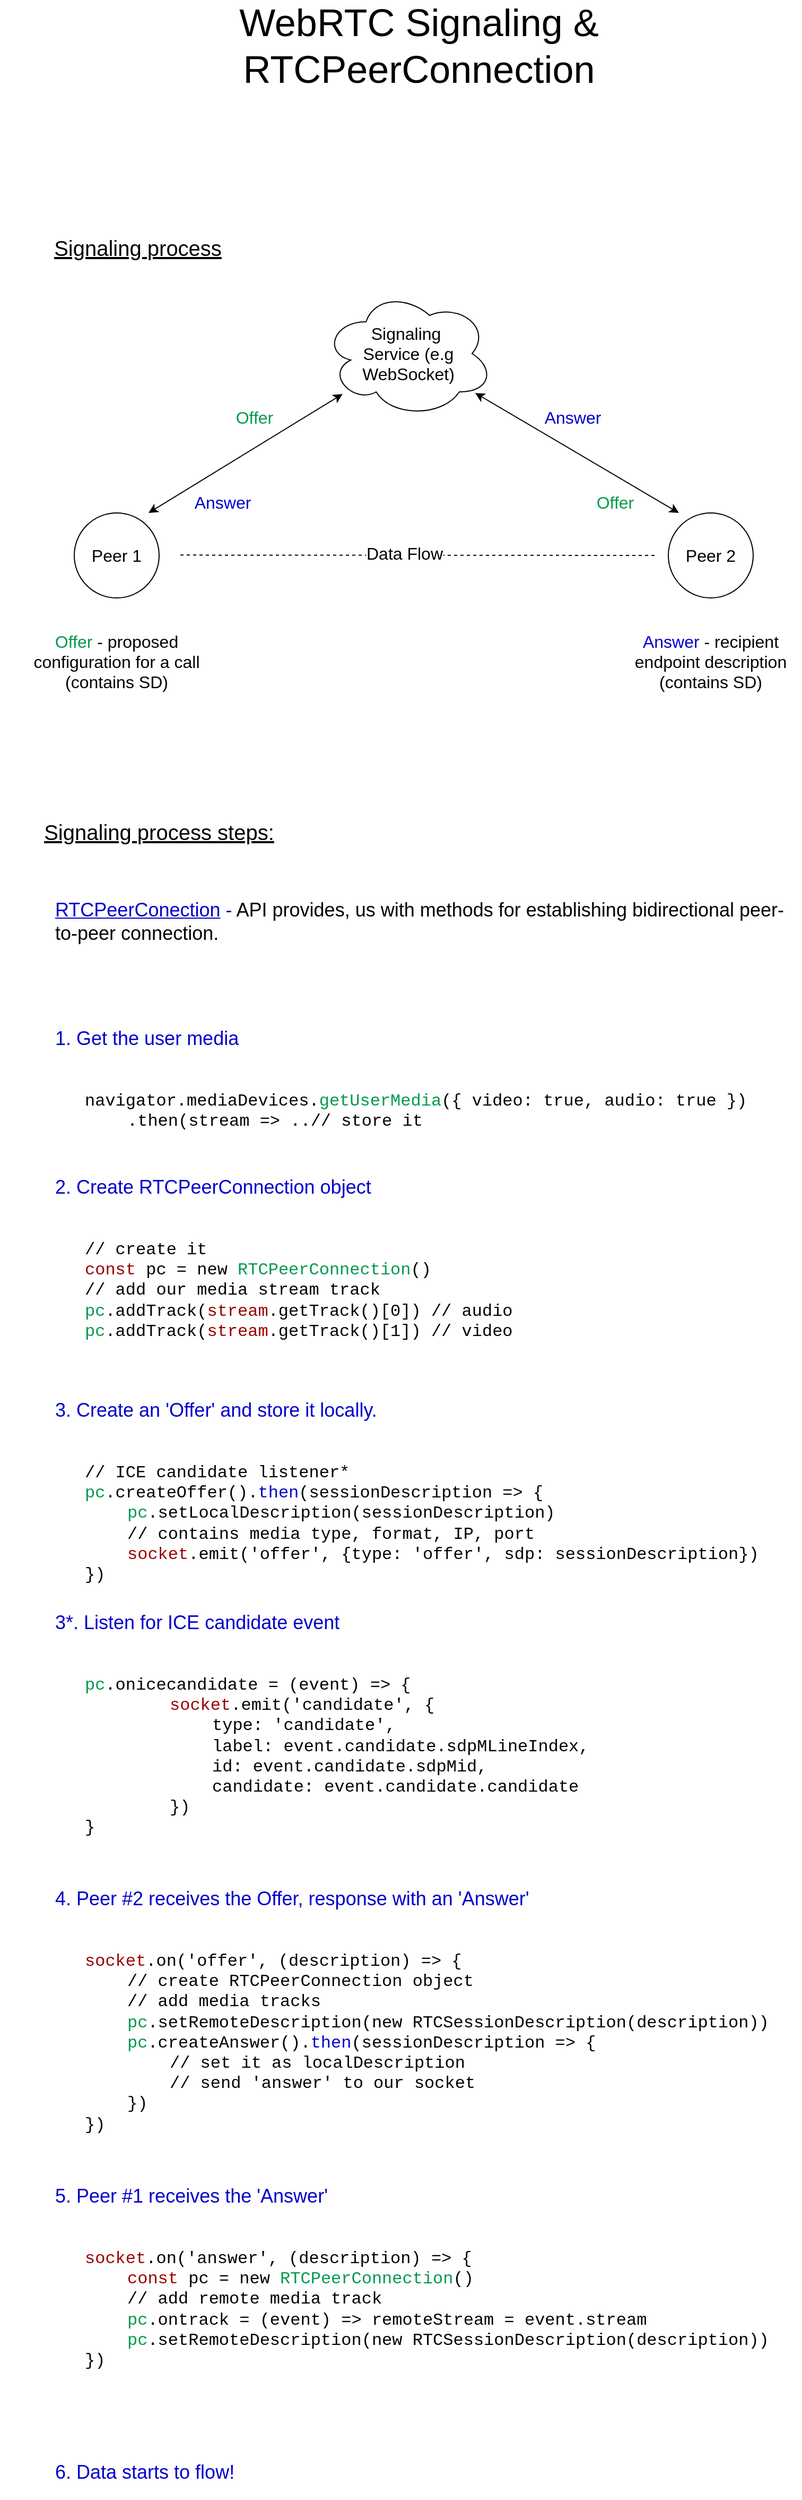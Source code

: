 <mxfile version="14.0.1" type="device"><diagram id="O2O3lqcNa9-y805hyX3H" name="Page-1"><mxGraphModel dx="1000" dy="517" grid="1" gridSize="10" guides="1" tooltips="1" connect="1" arrows="1" fold="1" page="1" pageScale="1" pageWidth="1654" pageHeight="2336" math="0" shadow="0"><root><mxCell id="0"/><mxCell id="1" parent="0"/><mxCell id="YVhVWbWn-DMn-MzcqCmE-1" value="&lt;span style=&quot;font-size: 36px&quot;&gt;WebRTC Signaling &amp;amp;&lt;br&gt;RTCPeerConnection&lt;br&gt;&lt;/span&gt;" style="text;html=1;strokeColor=none;fillColor=none;align=center;verticalAlign=middle;whiteSpace=wrap;rounded=0;movable=0;resizable=0;rotatable=0;deletable=0;editable=0;connectable=0;" parent="1" vertex="1"><mxGeometry x="680" y="120" width="450" height="20" as="geometry"/></mxCell><mxCell id="YVhVWbWn-DMn-MzcqCmE-2" value="&lt;font style=&quot;font-size: 16px&quot;&gt;Peer 1&lt;/font&gt;" style="ellipse;whiteSpace=wrap;html=1;movable=0;resizable=0;rotatable=0;deletable=0;editable=0;connectable=0;" parent="1" vertex="1"><mxGeometry x="580" y="570" width="80" height="80" as="geometry"/></mxCell><mxCell id="YVhVWbWn-DMn-MzcqCmE-3" value="&lt;font style=&quot;font-size: 16px&quot;&gt;Peer 2&lt;/font&gt;" style="ellipse;whiteSpace=wrap;html=1;movable=0;resizable=0;rotatable=0;deletable=0;editable=0;connectable=0;" parent="1" vertex="1"><mxGeometry x="1140" y="570" width="80" height="80" as="geometry"/></mxCell><mxCell id="YVhVWbWn-DMn-MzcqCmE-4" value="&lt;font style=&quot;font-size: 16px&quot;&gt;Signaling&amp;nbsp;&lt;br&gt;Service (e.g&lt;br&gt;WebSocket)&lt;br&gt;&lt;/font&gt;" style="ellipse;shape=cloud;whiteSpace=wrap;html=1;movable=0;resizable=0;rotatable=0;deletable=0;editable=0;connectable=0;" parent="1" vertex="1"><mxGeometry x="815" y="360" width="160" height="120" as="geometry"/></mxCell><mxCell id="YVhVWbWn-DMn-MzcqCmE-9" value="" style="endArrow=none;dashed=1;html=1;movable=0;resizable=0;rotatable=0;deletable=0;editable=0;connectable=0;" parent="1" edge="1"><mxGeometry width="50" height="50" relative="1" as="geometry"><mxPoint x="680" y="609.67" as="sourcePoint"/><mxPoint x="1130" y="610" as="targetPoint"/></mxGeometry></mxCell><mxCell id="YVhVWbWn-DMn-MzcqCmE-12" value="Data Flow" style="edgeLabel;html=1;align=center;verticalAlign=middle;resizable=0;points=[];fontSize=16;movable=0;rotatable=0;deletable=0;editable=0;connectable=0;" parent="YVhVWbWn-DMn-MzcqCmE-9" vertex="1" connectable="0"><mxGeometry x="-0.065" y="2" relative="1" as="geometry"><mxPoint as="offset"/></mxGeometry></mxCell><mxCell id="YVhVWbWn-DMn-MzcqCmE-10" value="" style="endArrow=classic;startArrow=classic;html=1;movable=0;resizable=0;rotatable=0;deletable=0;editable=0;connectable=0;" parent="1" target="YVhVWbWn-DMn-MzcqCmE-4" edge="1"><mxGeometry width="50" height="50" relative="1" as="geometry"><mxPoint x="650" y="570" as="sourcePoint"/><mxPoint x="680" y="530" as="targetPoint"/></mxGeometry></mxCell><mxCell id="YVhVWbWn-DMn-MzcqCmE-11" value="" style="endArrow=classic;startArrow=classic;html=1;movable=0;resizable=0;rotatable=0;deletable=0;editable=0;connectable=0;" parent="1" target="YVhVWbWn-DMn-MzcqCmE-4" edge="1"><mxGeometry width="50" height="50" relative="1" as="geometry"><mxPoint x="1150" y="570" as="sourcePoint"/><mxPoint x="1352.684" y="447.625" as="targetPoint"/></mxGeometry></mxCell><mxCell id="YVhVWbWn-DMn-MzcqCmE-13" value="&lt;font style=&quot;font-size: 20px&quot;&gt;&lt;u&gt;Signaling process&lt;/u&gt;&lt;/font&gt;" style="text;html=1;strokeColor=none;fillColor=none;align=center;verticalAlign=middle;whiteSpace=wrap;rounded=0;fontSize=16;movable=0;resizable=0;rotatable=0;deletable=0;editable=0;connectable=0;" parent="1" vertex="1"><mxGeometry x="510" y="310" width="260" height="20" as="geometry"/></mxCell><mxCell id="YVhVWbWn-DMn-MzcqCmE-14" value="Offer" style="text;html=1;strokeColor=none;fillColor=none;align=center;verticalAlign=middle;whiteSpace=wrap;rounded=0;fontSize=16;fontColor=#00994D;movable=0;resizable=0;rotatable=0;deletable=0;editable=0;connectable=0;" parent="1" vertex="1"><mxGeometry x="730" y="470" width="40" height="20" as="geometry"/></mxCell><mxCell id="YVhVWbWn-DMn-MzcqCmE-15" value="Answer" style="text;html=1;strokeColor=none;fillColor=none;align=center;verticalAlign=middle;whiteSpace=wrap;rounded=0;fontSize=16;fontColor=#0000CC;movable=0;resizable=0;rotatable=0;deletable=0;editable=0;connectable=0;" parent="1" vertex="1"><mxGeometry x="1030" y="470" width="40" height="20" as="geometry"/></mxCell><mxCell id="YVhVWbWn-DMn-MzcqCmE-16" value="Offer &lt;font color=&quot;#000000&quot;&gt;- proposed configuration for a call&lt;br&gt;(contains SD)&lt;br&gt;&lt;/font&gt;" style="text;html=1;strokeColor=none;fillColor=none;align=center;verticalAlign=middle;whiteSpace=wrap;rounded=0;fontSize=16;fontColor=#00994D;movable=0;resizable=0;rotatable=0;deletable=0;editable=0;connectable=0;" parent="1" vertex="1"><mxGeometry x="540" y="700" width="160" height="20" as="geometry"/></mxCell><mxCell id="YVhVWbWn-DMn-MzcqCmE-17" value="Answer &lt;font color=&quot;#000000&quot;&gt;- recipient endpoint description&lt;br&gt;(contains SD)&lt;/font&gt;" style="text;html=1;strokeColor=none;fillColor=none;align=center;verticalAlign=middle;whiteSpace=wrap;rounded=0;fontSize=16;fontColor=#0000CC;movable=0;resizable=0;rotatable=0;deletable=0;editable=0;connectable=0;" parent="1" vertex="1"><mxGeometry x="1095" y="700" width="170" height="20" as="geometry"/></mxCell><mxCell id="YVhVWbWn-DMn-MzcqCmE-18" value="&lt;font style=&quot;font-size: 20px&quot;&gt;&lt;u&gt;Signaling process steps:&lt;/u&gt;&lt;/font&gt;" style="text;html=1;strokeColor=none;fillColor=none;align=center;verticalAlign=middle;whiteSpace=wrap;rounded=0;fontSize=16;movable=0;resizable=0;rotatable=0;deletable=0;editable=0;connectable=0;" parent="1" vertex="1"><mxGeometry x="530" y="860" width="260" height="20" as="geometry"/></mxCell><mxCell id="YVhVWbWn-DMn-MzcqCmE-19" value="&lt;font style=&quot;font-size: 18px&quot;&gt;&lt;u&gt;RTCPeerConection&lt;/u&gt; - &lt;font color=&quot;#000000&quot;&gt;API provides, us with methods for establishing bidirectional peer-to-peer connection.&amp;nbsp;&lt;/font&gt;&lt;/font&gt;" style="text;html=1;strokeColor=none;fillColor=none;align=left;verticalAlign=middle;whiteSpace=wrap;rounded=0;fontSize=16;fontColor=#0000CC;movable=0;resizable=0;rotatable=0;deletable=0;editable=0;connectable=0;" parent="1" vertex="1"><mxGeometry x="560" y="930" width="690" height="50" as="geometry"/></mxCell><mxCell id="YVhVWbWn-DMn-MzcqCmE-20" value="&lt;span style=&quot;font-size: 18px&quot;&gt;1. Get the user media&lt;/span&gt;" style="text;html=1;strokeColor=none;fillColor=none;align=left;verticalAlign=middle;whiteSpace=wrap;rounded=0;fontSize=16;fontColor=#0000CC;movable=0;resizable=0;rotatable=0;deletable=0;editable=0;connectable=0;" parent="1" vertex="1"><mxGeometry x="560" y="1040" width="690" height="50" as="geometry"/></mxCell><mxCell id="YVhVWbWn-DMn-MzcqCmE-21" value="navigator.mediaDevices.&lt;font color=&quot;#00994d&quot;&gt;getUserMedia&lt;/font&gt;({ video: true, audio: true })&lt;br&gt;&lt;blockquote style=&quot;margin: 0 0 0 40px ; border: none ; padding: 0px&quot;&gt;.then(stream =&amp;gt; ..// store it&lt;/blockquote&gt;" style="rounded=0;whiteSpace=wrap;html=1;fontSize=16;align=left;strokeColor=none;verticalAlign=top;spacing=10;fontFamily=Courier New;movable=0;resizable=0;rotatable=0;deletable=0;editable=0;connectable=0;" parent="1" vertex="1"><mxGeometry x="580" y="1100" width="650" height="80" as="geometry"/></mxCell><mxCell id="YVhVWbWn-DMn-MzcqCmE-22" value="&lt;span style=&quot;font-size: 18px&quot;&gt;2. Create RTCPeerConnection object&lt;/span&gt;" style="text;html=1;strokeColor=none;fillColor=none;align=left;verticalAlign=middle;whiteSpace=wrap;rounded=0;fontSize=16;fontColor=#0000CC;movable=0;resizable=0;rotatable=0;deletable=0;editable=0;connectable=0;" parent="1" vertex="1"><mxGeometry x="560" y="1180" width="690" height="50" as="geometry"/></mxCell><mxCell id="YVhVWbWn-DMn-MzcqCmE-23" value="// create it&lt;br&gt;&lt;font color=&quot;#990000&quot;&gt;const&lt;/font&gt; pc = new &lt;font color=&quot;#00994d&quot;&gt;RTCPeerConnection&lt;/font&gt;()&lt;br&gt;// add our media stream track&lt;br&gt;&lt;font color=&quot;#00994d&quot;&gt;pc&lt;/font&gt;.addTrack(&lt;font color=&quot;#990000&quot;&gt;stream&lt;/font&gt;.getTrack()[0]) // audio&lt;br&gt;&lt;font color=&quot;#00994d&quot;&gt;pc&lt;/font&gt;.addTrack(&lt;font color=&quot;#990000&quot;&gt;stream&lt;/font&gt;.getTrack()[1]) // video" style="rounded=0;whiteSpace=wrap;html=1;fontSize=16;align=left;strokeColor=none;verticalAlign=top;spacing=10;fontFamily=Courier New;movable=0;resizable=0;rotatable=0;deletable=0;editable=0;connectable=0;" parent="1" vertex="1"><mxGeometry x="580" y="1240" width="650" height="130" as="geometry"/></mxCell><mxCell id="Q9UuYQzdllVKjk3IZmOR-1" value="&lt;span style=&quot;font-size: 18px&quot;&gt;3. Create an 'Offer' and store it locally.&lt;/span&gt;" style="text;html=1;strokeColor=none;fillColor=none;align=left;verticalAlign=middle;whiteSpace=wrap;rounded=0;fontSize=16;fontColor=#0000CC;movable=0;resizable=0;rotatable=0;deletable=0;editable=0;connectable=0;" vertex="1" parent="1"><mxGeometry x="560" y="1390" width="690" height="50" as="geometry"/></mxCell><mxCell id="Q9UuYQzdllVKjk3IZmOR-2" value="// ICE candidate listener*&lt;br&gt;&lt;font color=&quot;#00994d&quot;&gt;pc&lt;/font&gt;.createOffer().&lt;font color=&quot;#0000cc&quot;&gt;then&lt;/font&gt;(sessionDescription =&amp;gt; {&lt;br&gt;&lt;blockquote style=&quot;margin: 0 0 0 40px ; border: none ; padding: 0px&quot;&gt;&lt;font color=&quot;#00994d&quot;&gt;pc&lt;/font&gt;.setLocalDescription(sessionDescription)&amp;nbsp;&lt;br&gt;// contains media type, format, IP, port&lt;br&gt;&lt;font color=&quot;#990000&quot;&gt;socket&lt;/font&gt;.emit('offer', {type: 'offer', sdp: sessionDescription})&lt;/blockquote&gt;})&lt;br&gt;&lt;span style=&quot;color: rgba(0 , 0 , 0 , 0) ; font-family: monospace ; font-size: 0px&quot;&gt;%3CmxGraphModel%3E%3Croot%3E%3CmxCell%20id%3D%220%22%2F%3E%3CmxCell%20id%3D%221%22%20parent%3D%220%22%2F%3E%3CmxCell%20id%3D%222%22%20value%3D%22%26lt%3Bspan%20style%3D%26quot%3Bfont-size%3A%2018px%26quot%3B%26gt%3B1.%20Create%20RTCPeerConnection%20object%26lt%3B%2Fspan%26gt%3B%22%20style%3D%22text%3Bhtml%3D1%3BstrokeColor%3Dnone%3BfillColor%3Dnone%3Balign%3Dleft%3BverticalAlign%3Dmiddle%3BwhiteSpace%3Dwrap%3Brounded%3D0%3BfontSize%3D16%3BfontColor%3D%230000CC%3B%22%20vertex%3D%221%22%20parent%3D%221%22%3E%3CmxGeometry%20x%3D%22560%22%20y%3D%221180%22%20width%3D%22690%22%20height%3D%2250%22%20as%3D%22geometry%22%2F%3E%3C%2FmxCell%3E%3CmxCell%20id%3D%223%22%20value%3D%22%2F%2F%20create%20it%26lt%3Bbr%26gt%3B%26lt%3Bfont%20color%3D%26quot%3B%23990000%26quot%3B%26gt%3Bconst%26lt%3B%2Ffont%26gt%3B%20pc%20%3D%20new%20%26lt%3Bfont%20color%3D%26quot%3B%2300994d%26quot%3B%26gt%3BRTCPeerConnection%26lt%3B%2Ffont%26gt%3B()%26lt%3Bbr%26gt%3B%2F%2F%20add%20our%20media%20stream%20track%26lt%3Bbr%26gt%3B%26lt%3Bfont%20color%3D%26quot%3B%2300994d%26quot%3B%26gt%3Bpc%26lt%3B%2Ffont%26gt%3B.addTrack(%26lt%3Bfont%20color%3D%26quot%3B%23990000%26quot%3B%26gt%3Bstream%26lt%3B%2Ffont%26gt%3B.getTrack()%5B0%5D)%20%2F%2F%20audio%26lt%3Bbr%26gt%3B%26lt%3Bfont%20color%3D%26quot%3B%2300994d%26quot%3B%26gt%3Bpc%26lt%3B%2Ffont%26gt%3B.addTrack(%26lt%3Bfont%20color%3D%26quot%3B%23990000%26quot%3B%26gt%3Bstream%26lt%3B%2Ffont%26gt%3B.getTrack()%5B1%5D)%20%2F%2F%20video%22%20style%3D%22rounded%3D0%3BwhiteSpace%3Dwrap%3Bhtml%3D1%3BfontSize%3D16%3Balign%3Dleft%3BstrokeColor%3Dnone%3BverticalAlign%3Dtop%3Bspacing%3D10%3BfontFamily%3DCourier%20New%3B%22%20vertex%3D%221%22%20parent%3D%221%22%3E%3CmxGeometry%20x%3D%22580%22%20y%3D%221240%22%20width%3D%22650%22%20height%3D%22130%22%20as%3D%22geometry%22%2F%3E%3C%2FmxCell%3E%3C%2Froot%3E%3C%2FmxGraphModel&lt;br&gt;&lt;/span&gt;&lt;blockquote style=&quot;margin: 0 0 0 40px ; border: none ; padding: 0px&quot;&gt;&lt;br&gt;&lt;/blockquote&gt;" style="rounded=0;whiteSpace=wrap;html=1;fontSize=16;align=left;strokeColor=none;verticalAlign=top;spacing=10;fontFamily=Courier New;movable=0;resizable=0;rotatable=0;deletable=0;editable=0;connectable=0;" vertex="1" parent="1"><mxGeometry x="580" y="1450" width="670" height="130" as="geometry"/></mxCell><mxCell id="Q9UuYQzdllVKjk3IZmOR-3" value="&lt;span style=&quot;font-size: 18px&quot;&gt;3*. Listen for ICE candidate event&lt;/span&gt;" style="text;html=1;strokeColor=none;fillColor=none;align=left;verticalAlign=middle;whiteSpace=wrap;rounded=0;fontSize=16;fontColor=#0000CC;movable=0;resizable=0;rotatable=0;deletable=0;editable=0;connectable=0;" vertex="1" parent="1"><mxGeometry x="560" y="1590" width="690" height="50" as="geometry"/></mxCell><mxCell id="Q9UuYQzdllVKjk3IZmOR-4" value="&lt;font color=&quot;#00994d&quot;&gt;pc&lt;/font&gt;.onicecandidate = (event) =&amp;gt; {&lt;br&gt;&lt;blockquote style=&quot;margin: 0 0 0 40px ; border: none ; padding: 0px&quot;&gt;&lt;blockquote style=&quot;margin: 0px 0px 0px 40px ; border: none ; padding: 0px&quot;&gt;&lt;font color=&quot;#990000&quot;&gt;socket&lt;/font&gt;.emit('candidate', {&lt;br&gt;&lt;/blockquote&gt;&lt;blockquote style=&quot;margin: 0px 0px 0px 40px ; border: none ; padding: 0px&quot;&gt;&lt;blockquote style=&quot;margin: 0px 0px 0px 40px ; border: none ; padding: 0px&quot;&gt;type: 'candidate',&lt;br&gt;label: event.candidate.sdpMLineIndex,&lt;/blockquote&gt;&lt;blockquote style=&quot;margin: 0px 0px 0px 40px ; border: none ; padding: 0px&quot;&gt;id: event.candidate.sdpMid,&lt;/blockquote&gt;&lt;blockquote style=&quot;margin: 0px 0px 0px 40px ; border: none ; padding: 0px&quot;&gt;candidate: event.candidate.candidate&lt;/blockquote&gt;&lt;/blockquote&gt;&lt;blockquote style=&quot;margin: 0px 0px 0px 40px ; border: none ; padding: 0px&quot;&gt;&lt;blockquote style=&quot;margin: 0px 0px 0px 40px ; border: none ; padding: 0px&quot;&gt;&lt;/blockquote&gt;&lt;/blockquote&gt;&lt;blockquote style=&quot;margin: 0px 0px 0px 40px ; border: none ; padding: 0px&quot;&gt;&lt;blockquote style=&quot;margin: 0px 0px 0px 40px ; border: none ; padding: 0px&quot;&gt;&lt;/blockquote&gt;&lt;/blockquote&gt;&lt;blockquote style=&quot;margin: 0px 0px 0px 40px ; border: none ; padding: 0px&quot;&gt;&lt;blockquote style=&quot;margin: 0px 0px 0px 40px ; border: none ; padding: 0px&quot;&gt;&lt;/blockquote&gt;&lt;/blockquote&gt;&lt;blockquote style=&quot;margin: 0px 0px 0px 40px ; border: none ; padding: 0px&quot;&gt;&lt;blockquote style=&quot;margin: 0px 0px 0px 40px ; border: none ; padding: 0px&quot;&gt;&lt;/blockquote&gt;&lt;/blockquote&gt;&lt;blockquote style=&quot;margin: 0px 0px 0px 40px ; border: none ; padding: 0px&quot;&gt;})&lt;/blockquote&gt;&lt;/blockquote&gt;}" style="rounded=0;whiteSpace=wrap;html=1;fontSize=16;align=left;strokeColor=none;verticalAlign=top;spacing=10;fontFamily=Courier New;movable=0;resizable=0;rotatable=0;deletable=0;editable=0;connectable=0;" vertex="1" parent="1"><mxGeometry x="580" y="1650" width="650" height="180" as="geometry"/></mxCell><mxCell id="Q9UuYQzdllVKjk3IZmOR-5" value="&lt;span style=&quot;font-size: 18px&quot;&gt;4. Peer #2 receives the Offer, response with an 'Answer'&lt;/span&gt;" style="text;html=1;strokeColor=none;fillColor=none;align=left;verticalAlign=middle;whiteSpace=wrap;rounded=0;fontSize=16;fontColor=#0000CC;movable=0;resizable=0;rotatable=0;deletable=0;editable=0;connectable=0;" vertex="1" parent="1"><mxGeometry x="560" y="1850" width="690" height="50" as="geometry"/></mxCell><mxCell id="Q9UuYQzdllVKjk3IZmOR-6" value="&lt;font color=&quot;#990000&quot;&gt;socket&lt;/font&gt;.on('offer', (description) =&amp;gt; {&lt;br&gt;&lt;blockquote style=&quot;margin: 0 0 0 40px ; border: none ; padding: 0px&quot;&gt;// create RTCPeerConnection object&lt;/blockquote&gt;&lt;blockquote style=&quot;margin: 0 0 0 40px ; border: none ; padding: 0px&quot;&gt;// add media tracks&lt;/blockquote&gt;&lt;blockquote style=&quot;margin: 0 0 0 40px ; border: none ; padding: 0px&quot;&gt;&lt;font color=&quot;#00994d&quot;&gt;pc&lt;/font&gt;.setRemoteDescription(new RTCSessionDescription(description))&lt;br&gt;&lt;font color=&quot;#00994d&quot;&gt;pc&lt;/font&gt;.createAnswer().&lt;font color=&quot;#0000cc&quot;&gt;then&lt;/font&gt;(sessionDescription =&amp;gt; {&lt;br&gt;&lt;/blockquote&gt;&lt;blockquote style=&quot;margin: 0 0 0 40px ; border: none ; padding: 0px&quot;&gt;&lt;blockquote style=&quot;margin: 0 0 0 40px ; border: none ; padding: 0px&quot;&gt;// set it as localDescription&lt;/blockquote&gt;&lt;blockquote style=&quot;margin: 0 0 0 40px ; border: none ; padding: 0px&quot;&gt;// send 'answer' to our socket&amp;nbsp;&lt;/blockquote&gt;&lt;/blockquote&gt;&lt;blockquote style=&quot;margin: 0 0 0 40px ; border: none ; padding: 0px&quot;&gt;})&lt;/blockquote&gt;&lt;blockquote style=&quot;margin: 0 0 0 40px ; border: none ; padding: 0px&quot;&gt;&lt;blockquote style=&quot;margin: 0 0 0 40px ; border: none ; padding: 0px&quot;&gt;&lt;/blockquote&gt;&lt;/blockquote&gt;})" style="rounded=0;whiteSpace=wrap;html=1;fontSize=16;align=left;strokeColor=none;verticalAlign=top;spacing=10;fontFamily=Courier New;movable=0;resizable=0;rotatable=0;deletable=0;editable=0;connectable=0;" vertex="1" parent="1"><mxGeometry x="580" y="1910" width="670" height="190" as="geometry"/></mxCell><mxCell id="Q9UuYQzdllVKjk3IZmOR-7" value="&lt;span style=&quot;font-size: 18px&quot;&gt;5. Peer #1 receives the 'Answer'&lt;/span&gt;" style="text;html=1;strokeColor=none;fillColor=none;align=left;verticalAlign=middle;whiteSpace=wrap;rounded=0;fontSize=16;fontColor=#0000CC;movable=0;resizable=0;rotatable=0;deletable=0;editable=0;connectable=0;" vertex="1" parent="1"><mxGeometry x="560" y="2130" width="690" height="50" as="geometry"/></mxCell><mxCell id="Q9UuYQzdllVKjk3IZmOR-8" value="&lt;font color=&quot;#990000&quot;&gt;socket&lt;/font&gt;.on('answer', (description) =&amp;gt; {&lt;br&gt;&lt;blockquote style=&quot;margin: 0 0 0 40px ; border: none ; padding: 0px&quot;&gt;&lt;font color=&quot;#990000&quot;&gt;const&lt;/font&gt; pc = new &lt;font color=&quot;#00994d&quot;&gt;RTCPeerConnection&lt;/font&gt;()&lt;/blockquote&gt;&lt;blockquote style=&quot;margin: 0 0 0 40px ; border: none ; padding: 0px&quot;&gt;// add remote media track&lt;br&gt;&lt;font color=&quot;#00994d&quot;&gt;pc&lt;/font&gt;.ontrack = (event) =&amp;gt; remoteStream = event.stream&lt;/blockquote&gt;&lt;blockquote style=&quot;margin: 0 0 0 40px ; border: none ; padding: 0px&quot;&gt;&lt;font color=&quot;#00994d&quot;&gt;pc&lt;/font&gt;.setRemoteDescription(new RTCSessionDescription(description))&lt;/blockquote&gt;})" style="rounded=0;whiteSpace=wrap;html=1;fontSize=16;align=left;strokeColor=none;verticalAlign=top;spacing=10;fontFamily=Courier New;movable=0;resizable=0;rotatable=0;deletable=0;editable=0;connectable=0;" vertex="1" parent="1"><mxGeometry x="580" y="2190" width="670" height="150" as="geometry"/></mxCell><mxCell id="Q9UuYQzdllVKjk3IZmOR-9" value="&lt;span style=&quot;font-size: 18px&quot;&gt;6. Data starts to flow!&lt;/span&gt;" style="text;html=1;strokeColor=none;fillColor=none;align=left;verticalAlign=middle;whiteSpace=wrap;rounded=0;fontSize=16;fontColor=#0000CC;movable=0;resizable=0;rotatable=0;deletable=0;editable=0;connectable=0;" vertex="1" parent="1"><mxGeometry x="560" y="2390" width="690" height="50" as="geometry"/></mxCell><mxCell id="Q9UuYQzdllVKjk3IZmOR-10" value="Offer" style="text;html=1;strokeColor=none;fillColor=none;align=center;verticalAlign=middle;whiteSpace=wrap;rounded=0;fontSize=16;fontColor=#00994D;movable=0;resizable=0;rotatable=0;deletable=0;editable=0;connectable=0;" vertex="1" parent="1"><mxGeometry x="1070" y="550" width="40" height="20" as="geometry"/></mxCell><mxCell id="Q9UuYQzdllVKjk3IZmOR-11" value="Answer" style="text;html=1;strokeColor=none;fillColor=none;align=center;verticalAlign=middle;whiteSpace=wrap;rounded=0;fontSize=16;fontColor=#0000CC;movable=0;resizable=0;rotatable=0;deletable=0;editable=0;connectable=0;" vertex="1" parent="1"><mxGeometry x="700" y="550" width="40" height="20" as="geometry"/></mxCell></root></mxGraphModel></diagram></mxfile>